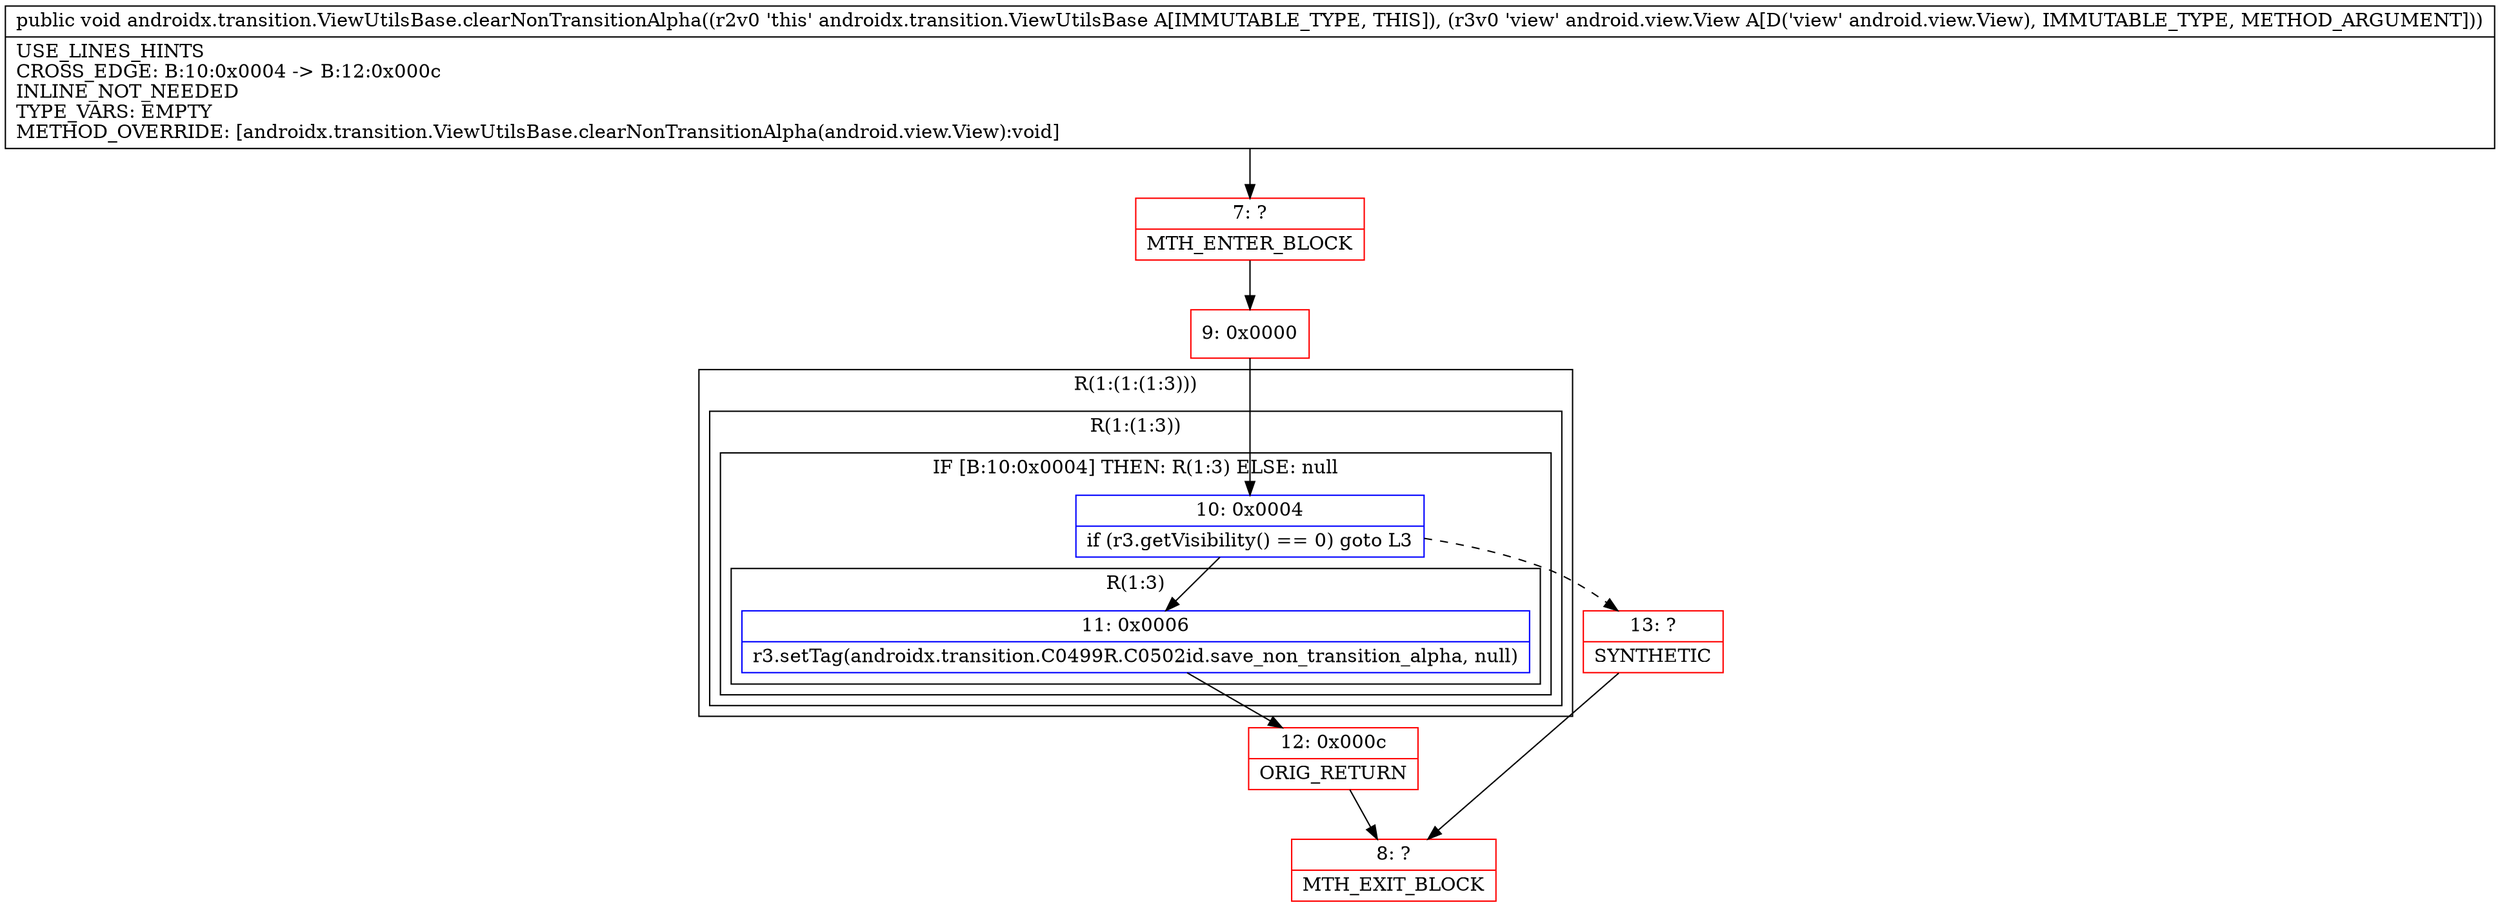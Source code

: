 digraph "CFG forandroidx.transition.ViewUtilsBase.clearNonTransitionAlpha(Landroid\/view\/View;)V" {
subgraph cluster_Region_718883844 {
label = "R(1:(1:(1:3)))";
node [shape=record,color=blue];
subgraph cluster_Region_1590657337 {
label = "R(1:(1:3))";
node [shape=record,color=blue];
subgraph cluster_IfRegion_1043538395 {
label = "IF [B:10:0x0004] THEN: R(1:3) ELSE: null";
node [shape=record,color=blue];
Node_10 [shape=record,label="{10\:\ 0x0004|if (r3.getVisibility() == 0) goto L3\l}"];
subgraph cluster_Region_1648843464 {
label = "R(1:3)";
node [shape=record,color=blue];
Node_11 [shape=record,label="{11\:\ 0x0006|r3.setTag(androidx.transition.C0499R.C0502id.save_non_transition_alpha, null)\l}"];
}
}
}
}
Node_7 [shape=record,color=red,label="{7\:\ ?|MTH_ENTER_BLOCK\l}"];
Node_9 [shape=record,color=red,label="{9\:\ 0x0000}"];
Node_12 [shape=record,color=red,label="{12\:\ 0x000c|ORIG_RETURN\l}"];
Node_8 [shape=record,color=red,label="{8\:\ ?|MTH_EXIT_BLOCK\l}"];
Node_13 [shape=record,color=red,label="{13\:\ ?|SYNTHETIC\l}"];
MethodNode[shape=record,label="{public void androidx.transition.ViewUtilsBase.clearNonTransitionAlpha((r2v0 'this' androidx.transition.ViewUtilsBase A[IMMUTABLE_TYPE, THIS]), (r3v0 'view' android.view.View A[D('view' android.view.View), IMMUTABLE_TYPE, METHOD_ARGUMENT]))  | USE_LINES_HINTS\lCROSS_EDGE: B:10:0x0004 \-\> B:12:0x000c\lINLINE_NOT_NEEDED\lTYPE_VARS: EMPTY\lMETHOD_OVERRIDE: [androidx.transition.ViewUtilsBase.clearNonTransitionAlpha(android.view.View):void]\l}"];
MethodNode -> Node_7;Node_10 -> Node_11;
Node_10 -> Node_13[style=dashed];
Node_11 -> Node_12;
Node_7 -> Node_9;
Node_9 -> Node_10;
Node_12 -> Node_8;
Node_13 -> Node_8;
}

